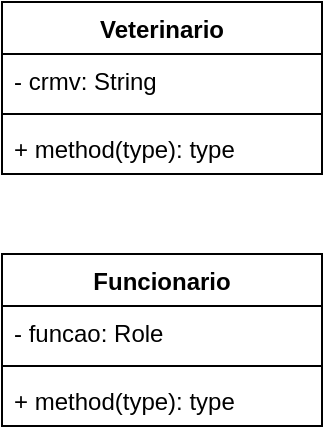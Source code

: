<mxfile version="20.6.0" type="device"><diagram id="Mw2tS9fEVOz4tN-kLFOL" name="Page-1"><mxGraphModel dx="1422" dy="1854" grid="1" gridSize="10" guides="1" tooltips="1" connect="1" arrows="1" fold="1" page="1" pageScale="1" pageWidth="850" pageHeight="1100" math="0" shadow="0"><root><mxCell id="0"/><mxCell id="1" parent="0"/><mxCell id="STXM7idLIXMqpRP_v32d-5" value="Funcionario" style="swimlane;fontStyle=1;align=center;verticalAlign=top;childLayout=stackLayout;horizontal=1;startSize=26;horizontalStack=0;resizeParent=1;resizeParentMax=0;resizeLast=0;collapsible=1;marginBottom=0;" vertex="1" parent="1"><mxGeometry x="80" y="40" width="160" height="86" as="geometry"/></mxCell><mxCell id="STXM7idLIXMqpRP_v32d-6" value="- funcao: Role" style="text;strokeColor=none;fillColor=none;align=left;verticalAlign=top;spacingLeft=4;spacingRight=4;overflow=hidden;rotatable=0;points=[[0,0.5],[1,0.5]];portConstraint=eastwest;" vertex="1" parent="STXM7idLIXMqpRP_v32d-5"><mxGeometry y="26" width="160" height="26" as="geometry"/></mxCell><mxCell id="STXM7idLIXMqpRP_v32d-7" value="" style="line;strokeWidth=1;fillColor=none;align=left;verticalAlign=middle;spacingTop=-1;spacingLeft=3;spacingRight=3;rotatable=0;labelPosition=right;points=[];portConstraint=eastwest;strokeColor=inherit;" vertex="1" parent="STXM7idLIXMqpRP_v32d-5"><mxGeometry y="52" width="160" height="8" as="geometry"/></mxCell><mxCell id="STXM7idLIXMqpRP_v32d-8" value="+ method(type): type" style="text;strokeColor=none;fillColor=none;align=left;verticalAlign=top;spacingLeft=4;spacingRight=4;overflow=hidden;rotatable=0;points=[[0,0.5],[1,0.5]];portConstraint=eastwest;" vertex="1" parent="STXM7idLIXMqpRP_v32d-5"><mxGeometry y="60" width="160" height="26" as="geometry"/></mxCell><mxCell id="STXM7idLIXMqpRP_v32d-9" value="Veterinario" style="swimlane;fontStyle=1;align=center;verticalAlign=top;childLayout=stackLayout;horizontal=1;startSize=26;horizontalStack=0;resizeParent=1;resizeParentMax=0;resizeLast=0;collapsible=1;marginBottom=0;" vertex="1" parent="1"><mxGeometry x="80" y="-86" width="160" height="86" as="geometry"/></mxCell><mxCell id="STXM7idLIXMqpRP_v32d-10" value="- crmv: String" style="text;strokeColor=none;fillColor=none;align=left;verticalAlign=top;spacingLeft=4;spacingRight=4;overflow=hidden;rotatable=0;points=[[0,0.5],[1,0.5]];portConstraint=eastwest;" vertex="1" parent="STXM7idLIXMqpRP_v32d-9"><mxGeometry y="26" width="160" height="26" as="geometry"/></mxCell><mxCell id="STXM7idLIXMqpRP_v32d-11" value="" style="line;strokeWidth=1;fillColor=none;align=left;verticalAlign=middle;spacingTop=-1;spacingLeft=3;spacingRight=3;rotatable=0;labelPosition=right;points=[];portConstraint=eastwest;strokeColor=inherit;" vertex="1" parent="STXM7idLIXMqpRP_v32d-9"><mxGeometry y="52" width="160" height="8" as="geometry"/></mxCell><mxCell id="STXM7idLIXMqpRP_v32d-12" value="+ method(type): type" style="text;strokeColor=none;fillColor=none;align=left;verticalAlign=top;spacingLeft=4;spacingRight=4;overflow=hidden;rotatable=0;points=[[0,0.5],[1,0.5]];portConstraint=eastwest;" vertex="1" parent="STXM7idLIXMqpRP_v32d-9"><mxGeometry y="60" width="160" height="26" as="geometry"/></mxCell></root></mxGraphModel></diagram></mxfile>